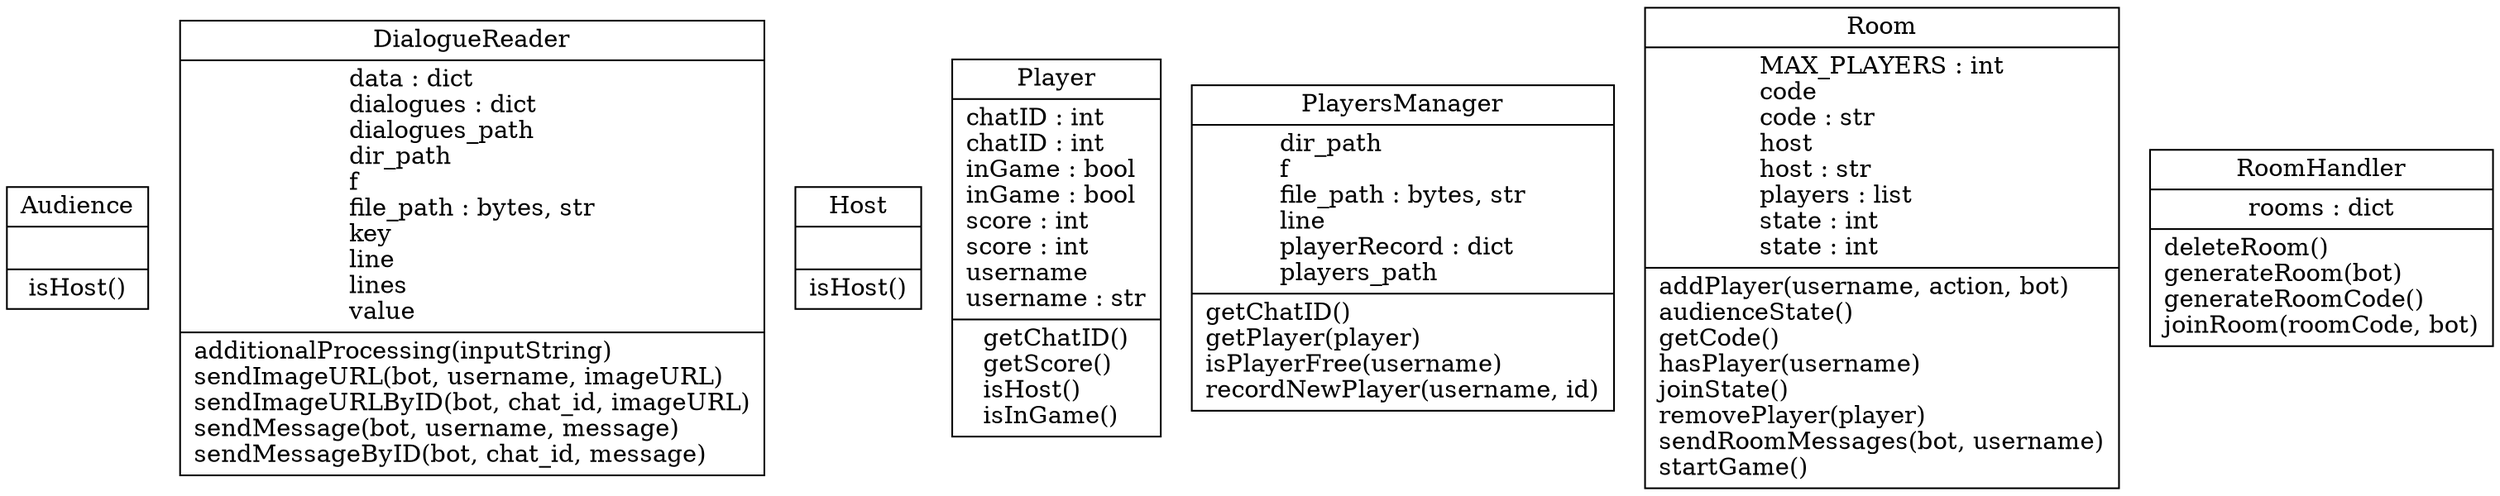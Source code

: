 digraph "classes" {
rankdir=BT
charset="utf-8"
"Orbital-Pibbage.Player.Audience.Audience" [color="black", fontcolor="black", label=<{Audience|<br ALIGN="LEFT"/>|isHost()<br ALIGN="LEFT"/>}>, shape="record", style="solid"];
"Orbital-Pibbage.Chat.DialogueReader.DialogueReader" [color="black", fontcolor="black", label=<{DialogueReader|data : dict<br ALIGN="LEFT"/>dialogues : dict<br ALIGN="LEFT"/>dialogues_path<br ALIGN="LEFT"/>dir_path<br ALIGN="LEFT"/>f<br ALIGN="LEFT"/>file_path : bytes, str<br ALIGN="LEFT"/>key<br ALIGN="LEFT"/>line<br ALIGN="LEFT"/>lines<br ALIGN="LEFT"/>value<br ALIGN="LEFT"/>|additionalProcessing(inputString)<br ALIGN="LEFT"/>sendImageURL(bot, username, imageURL)<br ALIGN="LEFT"/>sendImageURLByID(bot, chat_id, imageURL)<br ALIGN="LEFT"/>sendMessage(bot, username, message)<br ALIGN="LEFT"/>sendMessageByID(bot, chat_id, message)<br ALIGN="LEFT"/>}>, shape="record", style="solid"];
"Orbital-Pibbage.Player.Host.Host" [color="black", fontcolor="black", label=<{Host|<br ALIGN="LEFT"/>|isHost()<br ALIGN="LEFT"/>}>, shape="record", style="solid"];
"Orbital-Pibbage.Player.Player.Player" [color="black", fontcolor="black", label=<{Player|chatID : int<br ALIGN="LEFT"/>chatID : int<br ALIGN="LEFT"/>inGame : bool<br ALIGN="LEFT"/>inGame : bool<br ALIGN="LEFT"/>score : int<br ALIGN="LEFT"/>score : int<br ALIGN="LEFT"/>username<br ALIGN="LEFT"/>username : str<br ALIGN="LEFT"/>|getChatID()<br ALIGN="LEFT"/>getScore()<br ALIGN="LEFT"/>isHost()<br ALIGN="LEFT"/>isInGame()<br ALIGN="LEFT"/>}>, shape="record", style="solid"];
"Orbital-Pibbage.Player.PlayersManager.PlayersManager" [color="black", fontcolor="black", label=<{PlayersManager|dir_path<br ALIGN="LEFT"/>f<br ALIGN="LEFT"/>file_path : bytes, str<br ALIGN="LEFT"/>line<br ALIGN="LEFT"/>playerRecord : dict<br ALIGN="LEFT"/>players_path<br ALIGN="LEFT"/>|getChatID()<br ALIGN="LEFT"/>getPlayer(player)<br ALIGN="LEFT"/>isPlayerFree(username)<br ALIGN="LEFT"/>recordNewPlayer(username, id)<br ALIGN="LEFT"/>}>, shape="record", style="solid"];
"Orbital-Pibbage.Room.Room.Room" [color="black", fontcolor="black", label=<{Room|MAX_PLAYERS : int<br ALIGN="LEFT"/>code<br ALIGN="LEFT"/>code : str<br ALIGN="LEFT"/>host<br ALIGN="LEFT"/>host : str<br ALIGN="LEFT"/>players : list<br ALIGN="LEFT"/>state : int<br ALIGN="LEFT"/>state : int<br ALIGN="LEFT"/>|addPlayer(username, action, bot)<br ALIGN="LEFT"/>audienceState()<br ALIGN="LEFT"/>getCode()<br ALIGN="LEFT"/>hasPlayer(username)<br ALIGN="LEFT"/>joinState()<br ALIGN="LEFT"/>removePlayer(player)<br ALIGN="LEFT"/>sendRoomMessages(bot, username)<br ALIGN="LEFT"/>startGame()<br ALIGN="LEFT"/>}>, shape="record", style="solid"];
"Orbital-Pibbage.Room.RoomHandler.RoomHandler" [color="black", fontcolor="black", label=<{RoomHandler|rooms : dict<br ALIGN="LEFT"/>|deleteRoom()<br ALIGN="LEFT"/>generateRoom(bot)<br ALIGN="LEFT"/>generateRoomCode()<br ALIGN="LEFT"/>joinRoom(roomCode, bot)<br ALIGN="LEFT"/>}>, shape="record", style="solid"];
}
